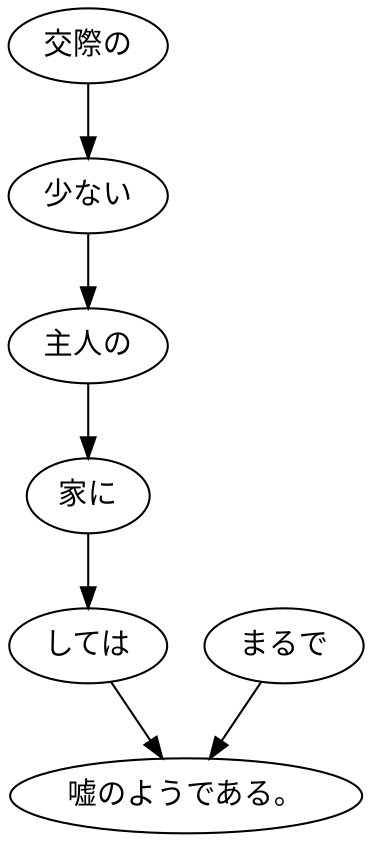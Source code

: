 digraph graph5440 {
	node0 [label="交際の"];
	node1 [label="少ない"];
	node2 [label="主人の"];
	node3 [label="家に"];
	node4 [label="しては"];
	node5 [label="まるで"];
	node6 [label="嘘のようである。"];
	node0 -> node1;
	node1 -> node2;
	node2 -> node3;
	node3 -> node4;
	node4 -> node6;
	node5 -> node6;
}
